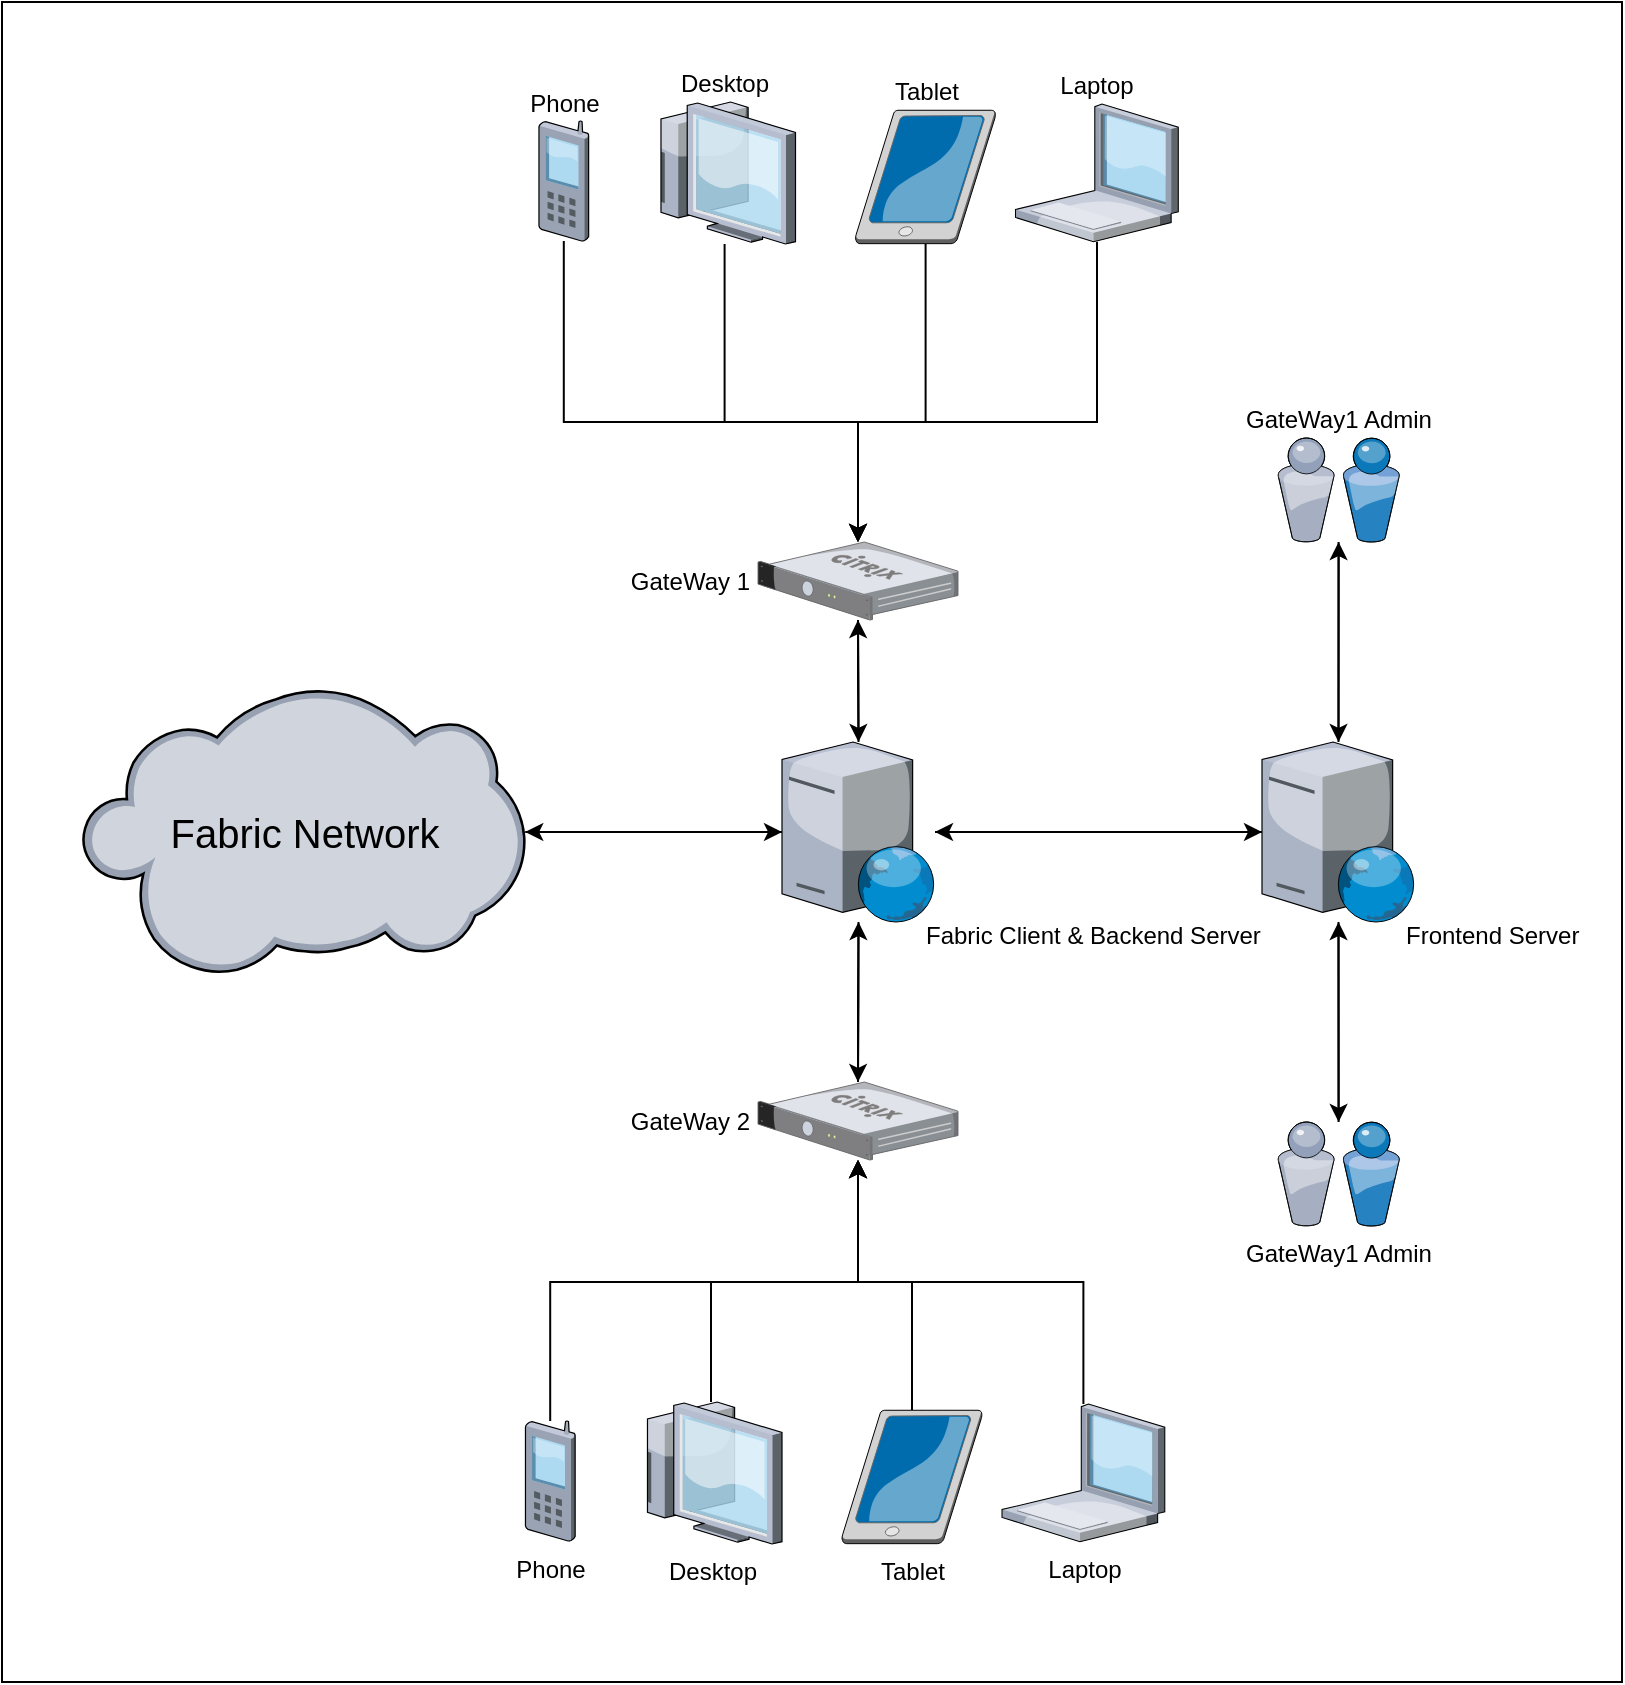 <mxfile version="13.9.9" type="device"><diagram name="Page-1" id="822b0af5-4adb-64df-f703-e8dfc1f81529"><mxGraphModel dx="586" dy="652" grid="1" gridSize="10" guides="1" tooltips="1" connect="1" arrows="1" fold="1" page="1" pageScale="1" pageWidth="1100" pageHeight="850" background="#ffffff" math="0" shadow="0"><root><mxCell id="0"/><mxCell id="1" parent="0"/><mxCell id="jYs_m51JjDcTyrsPTrUX-36" value="" style="rounded=0;whiteSpace=wrap;html=1;fillColor=#FFFFFF;fontSize=20;" vertex="1" parent="1"><mxGeometry x="50" y="40" width="810" height="840" as="geometry"/></mxCell><mxCell id="jYs_m51JjDcTyrsPTrUX-6" value="" style="edgeStyle=orthogonalEdgeStyle;rounded=0;orthogonalLoop=1;jettySize=auto;html=1;" edge="1" parent="1" source="jYs_m51JjDcTyrsPTrUX-1" target="jYs_m51JjDcTyrsPTrUX-5"><mxGeometry relative="1" as="geometry"/></mxCell><mxCell id="jYs_m51JjDcTyrsPTrUX-9" style="edgeStyle=orthogonalEdgeStyle;rounded=0;orthogonalLoop=1;jettySize=auto;html=1;" edge="1" parent="1" source="jYs_m51JjDcTyrsPTrUX-1" target="jYs_m51JjDcTyrsPTrUX-8"><mxGeometry relative="1" as="geometry"/></mxCell><mxCell id="jYs_m51JjDcTyrsPTrUX-58" style="edgeStyle=orthogonalEdgeStyle;rounded=0;orthogonalLoop=1;jettySize=auto;html=1;fontSize=20;" edge="1" parent="1" source="jYs_m51JjDcTyrsPTrUX-1" target="jYs_m51JjDcTyrsPTrUX-37"><mxGeometry relative="1" as="geometry"/></mxCell><mxCell id="jYs_m51JjDcTyrsPTrUX-65" style="edgeStyle=orthogonalEdgeStyle;rounded=0;orthogonalLoop=1;jettySize=auto;html=1;fontSize=20;" edge="1" parent="1" source="jYs_m51JjDcTyrsPTrUX-1" target="jYs_m51JjDcTyrsPTrUX-10"><mxGeometry relative="1" as="geometry"/></mxCell><mxCell id="jYs_m51JjDcTyrsPTrUX-1" value="Fabric Client &amp;amp; Backend Server" style="verticalLabelPosition=bottom;aspect=fixed;html=1;verticalAlign=top;strokeColor=none;align=left;outlineConnect=0;shape=mxgraph.citrix.web_server;labelPosition=right;spacingBottom=0;spacing=-5;" vertex="1" parent="1"><mxGeometry x="440" y="410" width="76.5" height="90" as="geometry"/></mxCell><mxCell id="jYs_m51JjDcTyrsPTrUX-29" style="edgeStyle=orthogonalEdgeStyle;rounded=0;orthogonalLoop=1;jettySize=auto;html=1;" edge="1" parent="1" source="jYs_m51JjDcTyrsPTrUX-5" target="jYs_m51JjDcTyrsPTrUX-1"><mxGeometry relative="1" as="geometry"/></mxCell><mxCell id="jYs_m51JjDcTyrsPTrUX-59" style="edgeStyle=orthogonalEdgeStyle;rounded=0;orthogonalLoop=1;jettySize=auto;html=1;fontSize=20;" edge="1" parent="1" source="jYs_m51JjDcTyrsPTrUX-5" target="jYs_m51JjDcTyrsPTrUX-22"><mxGeometry relative="1" as="geometry"/></mxCell><mxCell id="jYs_m51JjDcTyrsPTrUX-62" style="edgeStyle=orthogonalEdgeStyle;rounded=0;orthogonalLoop=1;jettySize=auto;html=1;fontSize=20;" edge="1" parent="1" source="jYs_m51JjDcTyrsPTrUX-5" target="jYs_m51JjDcTyrsPTrUX-61"><mxGeometry relative="1" as="geometry"/></mxCell><mxCell id="jYs_m51JjDcTyrsPTrUX-5" value="Frontend Server" style="verticalLabelPosition=bottom;aspect=fixed;html=1;verticalAlign=top;strokeColor=none;align=left;outlineConnect=0;shape=mxgraph.citrix.web_server;labelPosition=right;spacing=-5;" vertex="1" parent="1"><mxGeometry x="680" y="410" width="76.5" height="90" as="geometry"/></mxCell><mxCell id="jYs_m51JjDcTyrsPTrUX-30" style="edgeStyle=orthogonalEdgeStyle;rounded=0;orthogonalLoop=1;jettySize=auto;html=1;" edge="1" parent="1" source="jYs_m51JjDcTyrsPTrUX-8" target="jYs_m51JjDcTyrsPTrUX-1"><mxGeometry relative="1" as="geometry"/></mxCell><mxCell id="jYs_m51JjDcTyrsPTrUX-8" value="Fabric Network" style="verticalLabelPosition=middle;aspect=fixed;html=1;verticalAlign=middle;align=center;outlineConnect=0;shape=mxgraph.citrix.cloud;horizontal=1;fontSize=20;labelBorderColor=none;fontStyle=0;labelPosition=center;" vertex="1" parent="1"><mxGeometry x="90" y="382.68" width="221.61" height="144.63" as="geometry"/></mxCell><mxCell id="jYs_m51JjDcTyrsPTrUX-64" style="edgeStyle=orthogonalEdgeStyle;rounded=0;orthogonalLoop=1;jettySize=auto;html=1;fontSize=20;" edge="1" parent="1" source="jYs_m51JjDcTyrsPTrUX-10" target="jYs_m51JjDcTyrsPTrUX-1"><mxGeometry relative="1" as="geometry"/></mxCell><mxCell id="jYs_m51JjDcTyrsPTrUX-10" value="GateWay 2" style="verticalLabelPosition=middle;aspect=fixed;html=1;verticalAlign=middle;strokeColor=none;align=right;outlineConnect=0;shape=mxgraph.citrix.netscaler_gateway;labelPosition=left;spacingLeft=0;spacing=5;" vertex="1" parent="1"><mxGeometry x="428" y="580" width="100" height="39" as="geometry"/></mxCell><mxCell id="jYs_m51JjDcTyrsPTrUX-53" style="edgeStyle=orthogonalEdgeStyle;rounded=0;orthogonalLoop=1;jettySize=auto;html=1;fontSize=20;" edge="1" parent="1" source="jYs_m51JjDcTyrsPTrUX-12" target="jYs_m51JjDcTyrsPTrUX-10"><mxGeometry relative="1" as="geometry"><Array as="points"><mxPoint x="405" y="680"/><mxPoint x="478" y="680"/></Array></mxGeometry></mxCell><mxCell id="jYs_m51JjDcTyrsPTrUX-12" value="Desktop" style="verticalLabelPosition=bottom;aspect=fixed;html=1;verticalAlign=top;strokeColor=none;align=center;outlineConnect=0;shape=mxgraph.citrix.thin_client;" vertex="1" parent="1"><mxGeometry x="369" y="740" width="71" height="71" as="geometry"/></mxCell><mxCell id="jYs_m51JjDcTyrsPTrUX-52" style="edgeStyle=orthogonalEdgeStyle;rounded=0;orthogonalLoop=1;jettySize=auto;html=1;fontSize=20;" edge="1" parent="1" source="jYs_m51JjDcTyrsPTrUX-13" target="jYs_m51JjDcTyrsPTrUX-10"><mxGeometry relative="1" as="geometry"><Array as="points"><mxPoint x="505" y="680"/><mxPoint x="478" y="680"/></Array></mxGeometry></mxCell><mxCell id="jYs_m51JjDcTyrsPTrUX-13" value="Tablet" style="verticalLabelPosition=bottom;aspect=fixed;html=1;verticalAlign=top;strokeColor=none;align=center;outlineConnect=0;shape=mxgraph.citrix.tablet_2;direction=south;" vertex="1" parent="1"><mxGeometry x="470" y="744.13" width="70" height="66.74" as="geometry"/></mxCell><mxCell id="jYs_m51JjDcTyrsPTrUX-19" style="edgeStyle=orthogonalEdgeStyle;rounded=0;orthogonalLoop=1;jettySize=auto;html=1;" edge="1" parent="1" source="jYs_m51JjDcTyrsPTrUX-14" target="jYs_m51JjDcTyrsPTrUX-10"><mxGeometry relative="1" as="geometry"><Array as="points"><mxPoint x="591" y="680"/><mxPoint x="478" y="680"/></Array></mxGeometry></mxCell><mxCell id="jYs_m51JjDcTyrsPTrUX-14" value="Laptop" style="verticalLabelPosition=bottom;aspect=fixed;html=1;verticalAlign=top;strokeColor=none;align=center;outlineConnect=0;shape=mxgraph.citrix.laptop_1;" vertex="1" parent="1"><mxGeometry x="550" y="741" width="81.39" height="68.87" as="geometry"/></mxCell><mxCell id="jYs_m51JjDcTyrsPTrUX-54" style="edgeStyle=orthogonalEdgeStyle;rounded=0;orthogonalLoop=1;jettySize=auto;html=1;fontSize=20;" edge="1" parent="1" source="jYs_m51JjDcTyrsPTrUX-15" target="jYs_m51JjDcTyrsPTrUX-10"><mxGeometry relative="1" as="geometry"><Array as="points"><mxPoint x="324" y="680"/><mxPoint x="478" y="680"/></Array></mxGeometry></mxCell><mxCell id="jYs_m51JjDcTyrsPTrUX-15" value="Phone" style="verticalLabelPosition=bottom;aspect=fixed;html=1;verticalAlign=top;strokeColor=none;align=center;outlineConnect=0;shape=mxgraph.citrix.cell_phone;" vertex="1" parent="1"><mxGeometry x="311.61" y="749.5" width="25" height="60" as="geometry"/></mxCell><mxCell id="jYs_m51JjDcTyrsPTrUX-60" style="edgeStyle=orthogonalEdgeStyle;rounded=0;orthogonalLoop=1;jettySize=auto;html=1;fontSize=20;" edge="1" parent="1" source="jYs_m51JjDcTyrsPTrUX-22" target="jYs_m51JjDcTyrsPTrUX-5"><mxGeometry relative="1" as="geometry"><mxPoint x="718.25" y="400" as="targetPoint"/></mxGeometry></mxCell><mxCell id="jYs_m51JjDcTyrsPTrUX-22" value="GateWay1 Admin" style="verticalLabelPosition=top;aspect=fixed;html=1;verticalAlign=bottom;strokeColor=none;align=center;outlineConnect=0;shape=mxgraph.citrix.users;labelPosition=center;" vertex="1" parent="1"><mxGeometry x="687.76" y="258" width="60.98" height="52" as="geometry"/></mxCell><mxCell id="jYs_m51JjDcTyrsPTrUX-57" style="edgeStyle=orthogonalEdgeStyle;rounded=0;orthogonalLoop=1;jettySize=auto;html=1;fontSize=20;" edge="1" parent="1" source="jYs_m51JjDcTyrsPTrUX-37" target="jYs_m51JjDcTyrsPTrUX-1"><mxGeometry relative="1" as="geometry"/></mxCell><mxCell id="jYs_m51JjDcTyrsPTrUX-37" value="GateWay 1" style="verticalLabelPosition=middle;aspect=fixed;html=1;verticalAlign=middle;strokeColor=none;align=right;outlineConnect=0;shape=mxgraph.citrix.netscaler_gateway;labelPosition=left;spacing=5;" vertex="1" parent="1"><mxGeometry x="428" y="310" width="100" height="39" as="geometry"/></mxCell><mxCell id="jYs_m51JjDcTyrsPTrUX-46" style="edgeStyle=orthogonalEdgeStyle;rounded=0;orthogonalLoop=1;jettySize=auto;html=1;fontSize=20;" edge="1" parent="1" source="jYs_m51JjDcTyrsPTrUX-39" target="jYs_m51JjDcTyrsPTrUX-37"><mxGeometry relative="1" as="geometry"><Array as="points"><mxPoint x="411" y="250"/><mxPoint x="478" y="250"/></Array></mxGeometry></mxCell><mxCell id="jYs_m51JjDcTyrsPTrUX-39" value="Desktop" style="verticalLabelPosition=top;aspect=fixed;html=1;verticalAlign=bottom;strokeColor=none;align=center;outlineConnect=0;shape=mxgraph.citrix.thin_client;labelPosition=center;" vertex="1" parent="1"><mxGeometry x="375.75" y="90" width="71" height="71" as="geometry"/></mxCell><mxCell id="jYs_m51JjDcTyrsPTrUX-47" style="edgeStyle=orthogonalEdgeStyle;rounded=0;orthogonalLoop=1;jettySize=auto;html=1;fontSize=20;" edge="1" parent="1" source="jYs_m51JjDcTyrsPTrUX-41" target="jYs_m51JjDcTyrsPTrUX-37"><mxGeometry relative="1" as="geometry"><Array as="points"><mxPoint x="512" y="250"/><mxPoint x="478" y="250"/></Array></mxGeometry></mxCell><mxCell id="jYs_m51JjDcTyrsPTrUX-41" value="Tablet" style="verticalLabelPosition=top;aspect=fixed;html=1;verticalAlign=bottom;strokeColor=none;align=center;outlineConnect=0;shape=mxgraph.citrix.tablet_2;direction=south;labelPosition=center;" vertex="1" parent="1"><mxGeometry x="476.75" y="94.13" width="70" height="66.74" as="geometry"/></mxCell><mxCell id="jYs_m51JjDcTyrsPTrUX-48" style="edgeStyle=orthogonalEdgeStyle;rounded=0;orthogonalLoop=1;jettySize=auto;html=1;fontSize=20;" edge="1" parent="1" source="jYs_m51JjDcTyrsPTrUX-43" target="jYs_m51JjDcTyrsPTrUX-37"><mxGeometry relative="1" as="geometry"><Array as="points"><mxPoint x="598" y="250"/><mxPoint x="478" y="250"/></Array></mxGeometry></mxCell><mxCell id="jYs_m51JjDcTyrsPTrUX-43" value="Laptop" style="verticalLabelPosition=top;aspect=fixed;html=1;verticalAlign=bottom;strokeColor=none;align=center;outlineConnect=0;shape=mxgraph.citrix.laptop_1;labelPosition=center;" vertex="1" parent="1"><mxGeometry x="556.75" y="91" width="81.39" height="68.87" as="geometry"/></mxCell><mxCell id="jYs_m51JjDcTyrsPTrUX-49" style="edgeStyle=orthogonalEdgeStyle;rounded=0;orthogonalLoop=1;jettySize=auto;html=1;fontSize=20;" edge="1" parent="1" source="jYs_m51JjDcTyrsPTrUX-45" target="jYs_m51JjDcTyrsPTrUX-37"><mxGeometry relative="1" as="geometry"><Array as="points"><mxPoint x="331" y="250"/><mxPoint x="478" y="250"/></Array></mxGeometry></mxCell><mxCell id="jYs_m51JjDcTyrsPTrUX-45" value="Phone" style="verticalLabelPosition=top;aspect=fixed;html=1;verticalAlign=bottom;strokeColor=none;align=center;outlineConnect=0;shape=mxgraph.citrix.cell_phone;labelPosition=center;" vertex="1" parent="1"><mxGeometry x="318.36" y="99.5" width="25" height="60" as="geometry"/></mxCell><mxCell id="jYs_m51JjDcTyrsPTrUX-63" style="edgeStyle=orthogonalEdgeStyle;rounded=0;orthogonalLoop=1;jettySize=auto;html=1;fontSize=20;" edge="1" parent="1" source="jYs_m51JjDcTyrsPTrUX-61" target="jYs_m51JjDcTyrsPTrUX-5"><mxGeometry relative="1" as="geometry"/></mxCell><mxCell id="jYs_m51JjDcTyrsPTrUX-61" value="GateWay1 Admin" style="verticalLabelPosition=bottom;aspect=fixed;html=1;verticalAlign=top;strokeColor=none;align=center;outlineConnect=0;shape=mxgraph.citrix.users;" vertex="1" parent="1"><mxGeometry x="687.76" y="600" width="60.98" height="52" as="geometry"/></mxCell></root></mxGraphModel></diagram></mxfile>